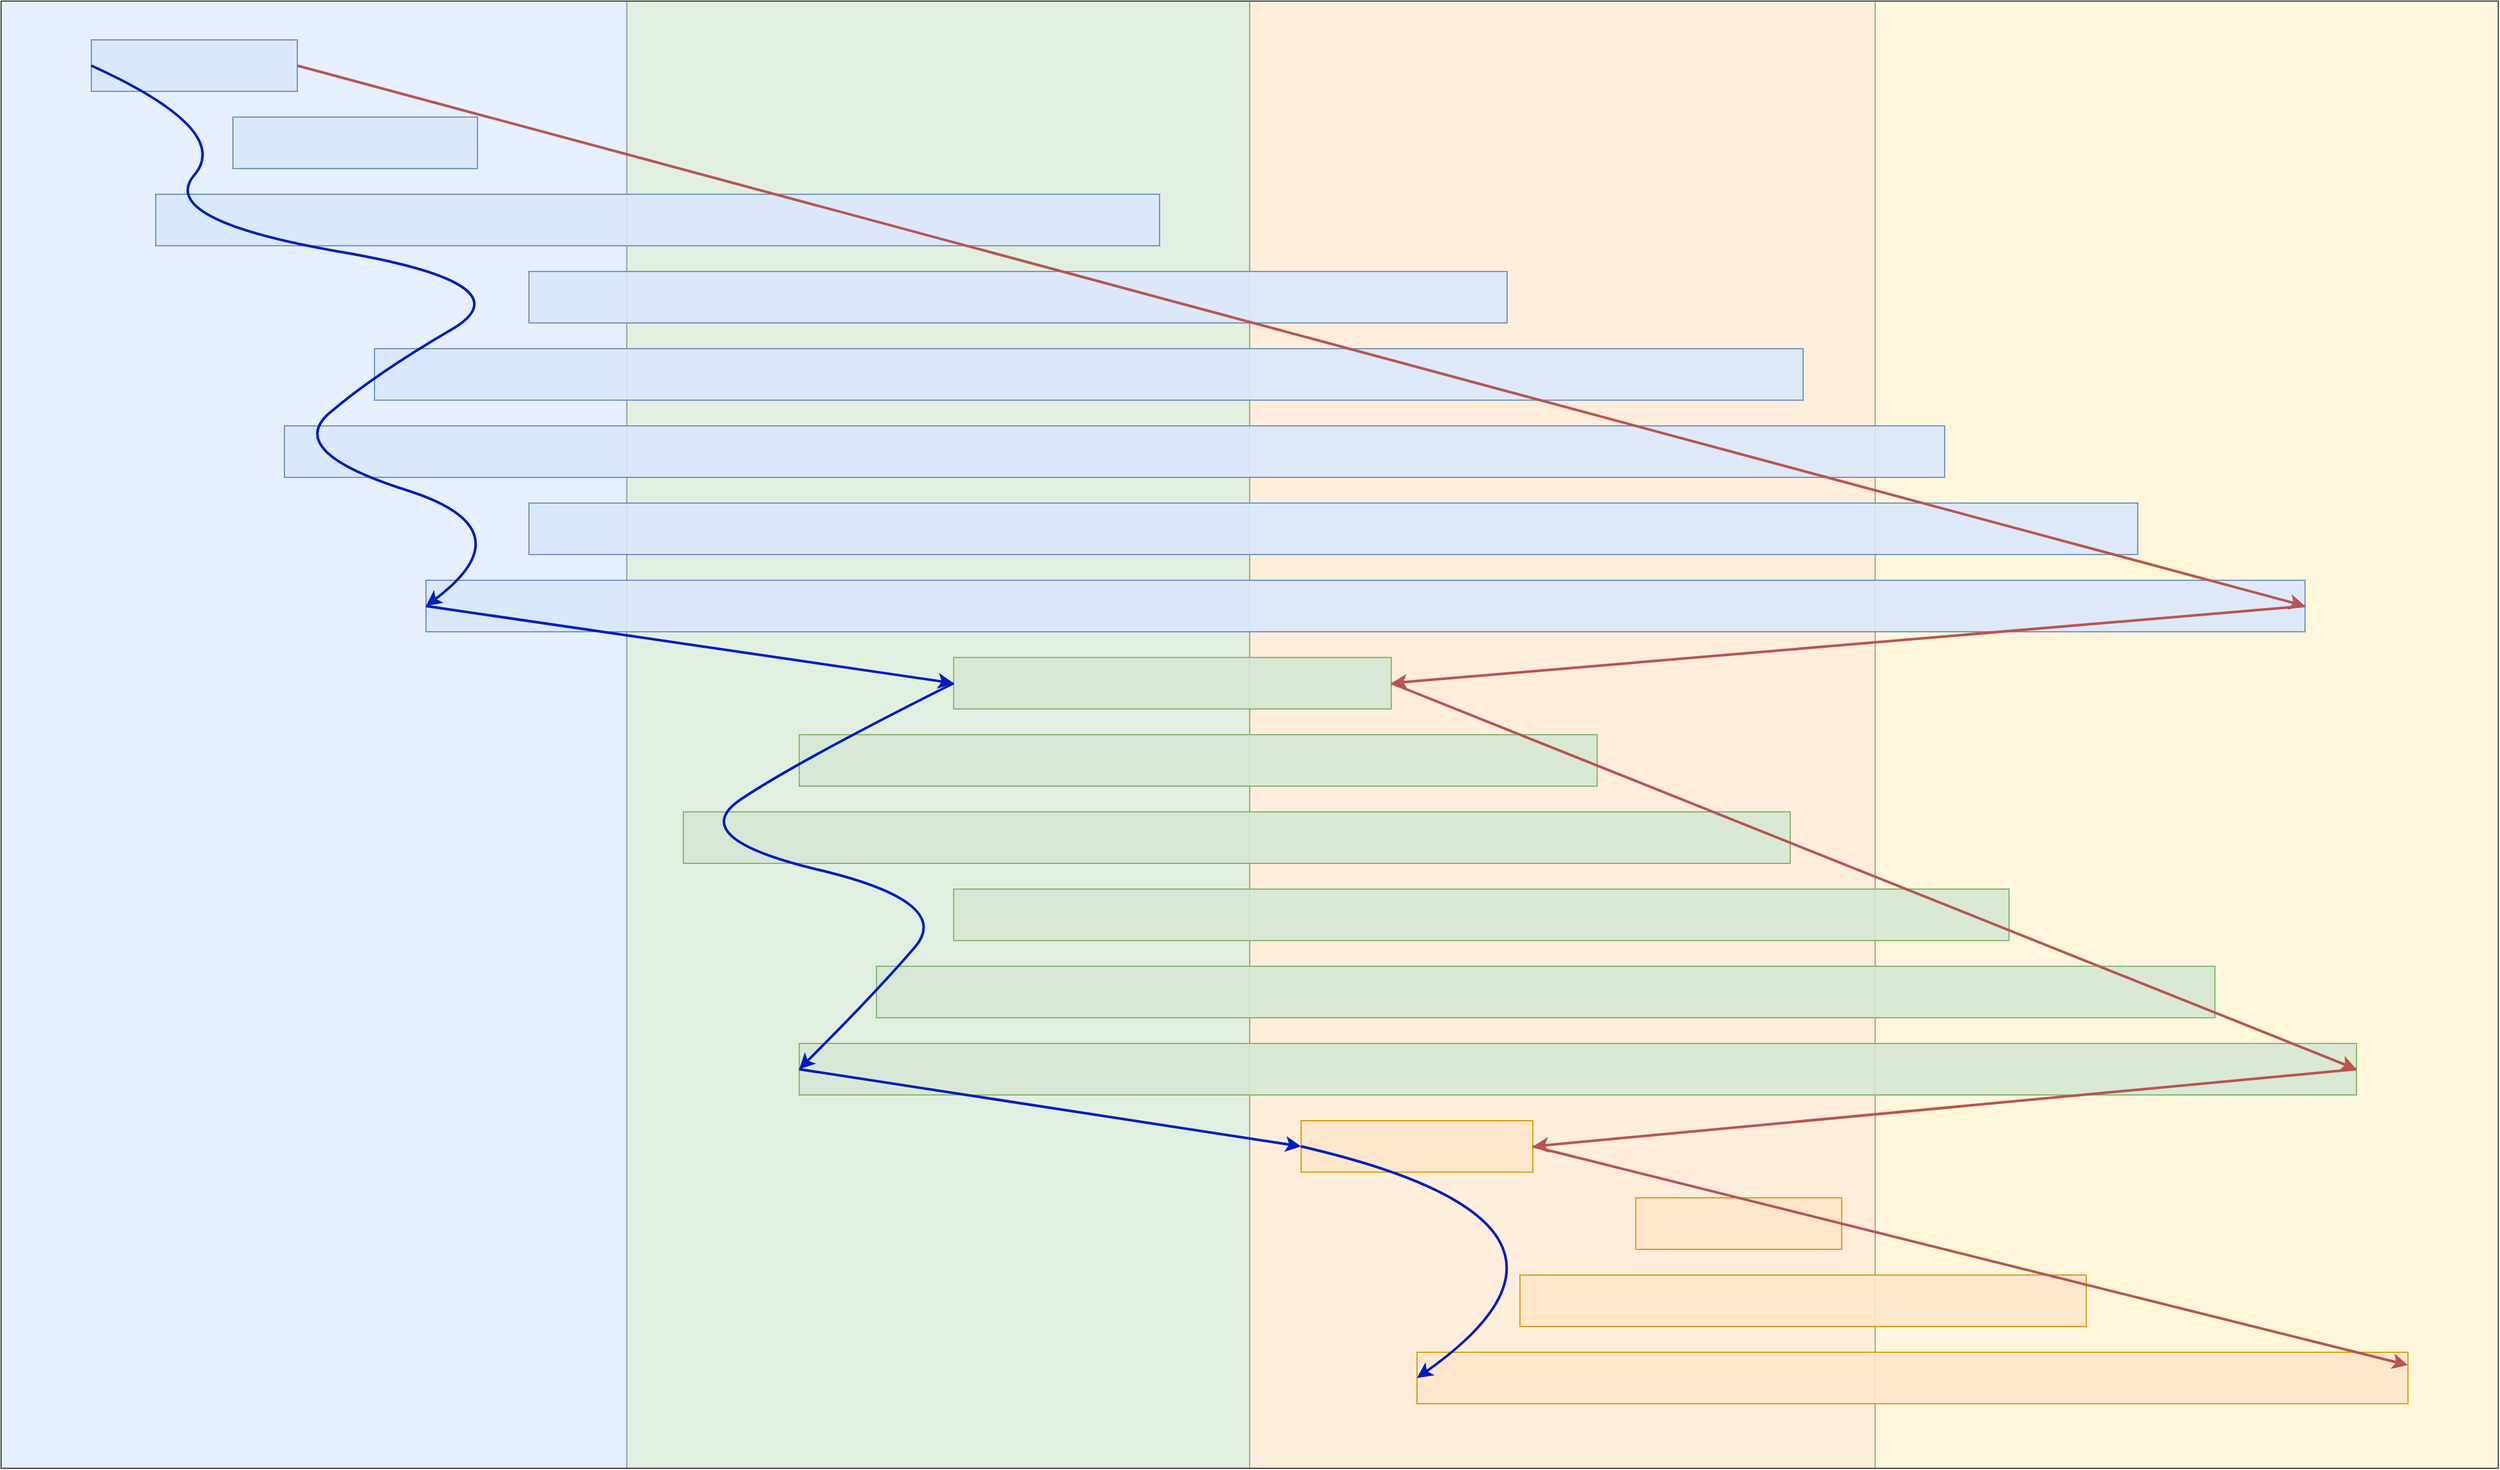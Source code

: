 <mxfile version="26.0.9" pages="2">
  <diagram name="第 1 页" id="28l4oXV9LbGAEuBednzb">
    <mxGraphModel dx="3124" dy="1818" grid="1" gridSize="10" guides="1" tooltips="1" connect="1" arrows="1" fold="1" page="1" pageScale="1" pageWidth="2560" pageHeight="1440" background="none" math="0" shadow="0">
      <root>
        <mxCell id="0" />
        <mxCell id="1" parent="0" />
        <mxCell id="bdImK2pdF9n6uEm0vqo8-24" value="" style="shape=table;startSize=0;container=1;collapsible=0;childLayout=tableLayout;movable=0;resizable=0;rotatable=0;deletable=0;editable=0;locked=1;connectable=0;" parent="1" vertex="1">
          <mxGeometry x="310" y="150" width="1940" height="1140" as="geometry" />
        </mxCell>
        <mxCell id="bdImK2pdF9n6uEm0vqo8-25" value="" style="shape=tableRow;horizontal=0;startSize=0;swimlaneHead=0;swimlaneBody=0;strokeColor=inherit;top=0;left=0;bottom=0;right=0;collapsible=0;dropTarget=0;fillColor=none;points=[[0,0.5],[1,0.5]];portConstraint=eastwest;opacity=80;" parent="bdImK2pdF9n6uEm0vqo8-24" vertex="1">
          <mxGeometry width="1940" height="1140" as="geometry" />
        </mxCell>
        <mxCell id="bdImK2pdF9n6uEm0vqo8-26" value="" style="shape=partialRectangle;html=1;whiteSpace=wrap;connectable=0;strokeColor=#6c8ebf;overflow=hidden;fillColor=#dae8fc;top=0;left=0;bottom=0;right=0;pointerEvents=1;opacity=70;" parent="bdImK2pdF9n6uEm0vqo8-25" vertex="1">
          <mxGeometry width="486" height="1140" as="geometry">
            <mxRectangle width="486" height="1140" as="alternateBounds" />
          </mxGeometry>
        </mxCell>
        <mxCell id="bdImK2pdF9n6uEm0vqo8-27" value="" style="shape=partialRectangle;html=1;whiteSpace=wrap;connectable=0;strokeColor=#82b366;overflow=hidden;fillColor=#d5e8d4;top=0;left=0;bottom=0;right=0;pointerEvents=1;opacity=70;" parent="bdImK2pdF9n6uEm0vqo8-25" vertex="1">
          <mxGeometry x="486" width="484" height="1140" as="geometry">
            <mxRectangle width="484" height="1140" as="alternateBounds" />
          </mxGeometry>
        </mxCell>
        <mxCell id="bdImK2pdF9n6uEm0vqo8-28" value="" style="shape=partialRectangle;html=1;whiteSpace=wrap;connectable=0;strokeColor=#d79b00;overflow=hidden;fillColor=#ffe6cc;top=0;left=0;bottom=0;right=0;pointerEvents=1;opacity=70;" parent="bdImK2pdF9n6uEm0vqo8-25" vertex="1">
          <mxGeometry x="970" width="486" height="1140" as="geometry">
            <mxRectangle width="486" height="1140" as="alternateBounds" />
          </mxGeometry>
        </mxCell>
        <mxCell id="bdImK2pdF9n6uEm0vqo8-29" value="" style="shape=partialRectangle;html=1;whiteSpace=wrap;connectable=0;strokeColor=#d6b656;overflow=hidden;fillColor=#fff2cc;top=0;left=0;bottom=0;right=0;pointerEvents=1;opacity=70;" parent="bdImK2pdF9n6uEm0vqo8-25" vertex="1">
          <mxGeometry x="1456" width="484" height="1140" as="geometry">
            <mxRectangle width="484" height="1140" as="alternateBounds" />
          </mxGeometry>
        </mxCell>
        <mxCell id="bdImK2pdF9n6uEm0vqo8-30" value="" style="rounded=0;whiteSpace=wrap;html=1;fillColor=#dae8fc;strokeColor=#6c8ebf;opacity=90;" parent="1" vertex="1">
          <mxGeometry x="380" y="180" width="160" height="40" as="geometry" />
        </mxCell>
        <mxCell id="bdImK2pdF9n6uEm0vqo8-35" value="" style="rounded=0;whiteSpace=wrap;html=1;fillColor=#dae8fc;strokeColor=#6c8ebf;opacity=90;" parent="1" vertex="1">
          <mxGeometry x="490" y="240" width="190" height="40" as="geometry" />
        </mxCell>
        <mxCell id="bdImK2pdF9n6uEm0vqo8-36" value="" style="rounded=0;whiteSpace=wrap;html=1;fillColor=#dae8fc;strokeColor=#6c8ebf;opacity=90;" parent="1" vertex="1">
          <mxGeometry x="430" y="300" width="780" height="40" as="geometry" />
        </mxCell>
        <mxCell id="bdImK2pdF9n6uEm0vqo8-37" value="" style="rounded=0;whiteSpace=wrap;html=1;fillColor=#dae8fc;strokeColor=#6c8ebf;opacity=90;" parent="1" vertex="1">
          <mxGeometry x="720" y="360" width="760" height="40" as="geometry" />
        </mxCell>
        <mxCell id="bdImK2pdF9n6uEm0vqo8-38" value="" style="rounded=0;whiteSpace=wrap;html=1;fillColor=#dae8fc;strokeColor=#6c8ebf;opacity=90;" parent="1" vertex="1">
          <mxGeometry x="600" y="420" width="1110" height="40" as="geometry" />
        </mxCell>
        <mxCell id="bdImK2pdF9n6uEm0vqo8-39" value="" style="rounded=0;whiteSpace=wrap;html=1;fillColor=#dae8fc;strokeColor=#6c8ebf;opacity=90;" parent="1" vertex="1">
          <mxGeometry x="530" y="480" width="1290" height="40" as="geometry" />
        </mxCell>
        <mxCell id="bdImK2pdF9n6uEm0vqo8-40" value="" style="rounded=0;whiteSpace=wrap;html=1;fillColor=#dae8fc;strokeColor=#6c8ebf;opacity=90;" parent="1" vertex="1">
          <mxGeometry x="720" y="540" width="1250" height="40" as="geometry" />
        </mxCell>
        <mxCell id="bdImK2pdF9n6uEm0vqo8-41" value="" style="rounded=0;whiteSpace=wrap;html=1;fillColor=#dae8fc;strokeColor=#6c8ebf;opacity=90;" parent="1" vertex="1">
          <mxGeometry x="640" y="600" width="1460" height="40" as="geometry" />
        </mxCell>
        <mxCell id="bdImK2pdF9n6uEm0vqo8-42" value="" style="rounded=0;whiteSpace=wrap;html=1;fillColor=#d5e8d4;strokeColor=#82b366;opacity=90;" parent="1" vertex="1">
          <mxGeometry x="1050" y="660" width="340" height="40" as="geometry" />
        </mxCell>
        <mxCell id="bdImK2pdF9n6uEm0vqo8-43" value="" style="rounded=0;whiteSpace=wrap;html=1;fillColor=#d5e8d4;strokeColor=#82b366;opacity=90;" parent="1" vertex="1">
          <mxGeometry x="930" y="720" width="620" height="40" as="geometry" />
        </mxCell>
        <mxCell id="bdImK2pdF9n6uEm0vqo8-44" value="" style="rounded=0;whiteSpace=wrap;html=1;fillColor=#d5e8d4;strokeColor=#82b366;opacity=90;" parent="1" vertex="1">
          <mxGeometry x="840" y="780" width="860" height="40" as="geometry" />
        </mxCell>
        <mxCell id="bdImK2pdF9n6uEm0vqo8-45" value="" style="rounded=0;whiteSpace=wrap;html=1;fillColor=#d5e8d4;strokeColor=#82b366;opacity=90;" parent="1" vertex="1">
          <mxGeometry x="1050" y="840" width="820" height="40" as="geometry" />
        </mxCell>
        <mxCell id="bdImK2pdF9n6uEm0vqo8-46" value="" style="rounded=0;whiteSpace=wrap;html=1;fillColor=#d5e8d4;strokeColor=#82b366;opacity=90;" parent="1" vertex="1">
          <mxGeometry x="990" y="900" width="1040" height="40" as="geometry" />
        </mxCell>
        <mxCell id="bdImK2pdF9n6uEm0vqo8-47" value="" style="rounded=0;whiteSpace=wrap;html=1;fillColor=#d5e8d4;strokeColor=#82b366;opacity=90;" parent="1" vertex="1">
          <mxGeometry x="930" y="960" width="1210" height="40" as="geometry" />
        </mxCell>
        <mxCell id="bdImK2pdF9n6uEm0vqo8-48" value="" style="rounded=0;whiteSpace=wrap;html=1;fillColor=#ffe6cc;strokeColor=#d79b00;opacity=90;" parent="1" vertex="1">
          <mxGeometry x="1320" y="1020" width="180" height="40" as="geometry" />
        </mxCell>
        <mxCell id="bdImK2pdF9n6uEm0vqo8-49" value="" style="rounded=0;whiteSpace=wrap;html=1;fillColor=#ffe6cc;strokeColor=#d79b00;opacity=90;" parent="1" vertex="1">
          <mxGeometry x="1580" y="1080" width="160" height="40" as="geometry" />
        </mxCell>
        <mxCell id="bdImK2pdF9n6uEm0vqo8-50" value="" style="rounded=0;whiteSpace=wrap;html=1;fillColor=#ffe6cc;strokeColor=#d79b00;opacity=90;" parent="1" vertex="1">
          <mxGeometry x="1490" y="1140" width="440" height="40" as="geometry" />
        </mxCell>
        <mxCell id="bdImK2pdF9n6uEm0vqo8-51" value="" style="rounded=0;whiteSpace=wrap;html=1;fillColor=#ffe6cc;strokeColor=#d79b00;opacity=90;" parent="1" vertex="1">
          <mxGeometry x="1410" y="1200" width="770" height="40" as="geometry" />
        </mxCell>
        <mxCell id="XIscwitH9dNIGniiweAP-10" value="" style="curved=1;endArrow=classic;html=1;rounded=0;entryX=0;entryY=0.5;entryDx=0;entryDy=0;exitX=0;exitY=0.5;exitDx=0;exitDy=0;strokeWidth=2;fillColor=#0050ef;strokeColor=#001DBC;" parent="1" source="bdImK2pdF9n6uEm0vqo8-30" target="bdImK2pdF9n6uEm0vqo8-41" edge="1">
          <mxGeometry width="50" height="50" relative="1" as="geometry">
            <mxPoint x="30" y="620" as="sourcePoint" />
            <mxPoint x="270" y="340" as="targetPoint" />
            <Array as="points">
              <mxPoint x="490" y="250" />
              <mxPoint x="430" y="320" />
              <mxPoint x="720" y="370" />
              <mxPoint x="600" y="440" />
              <mxPoint x="530" y="500" />
              <mxPoint x="720" y="560" />
            </Array>
          </mxGeometry>
        </mxCell>
        <mxCell id="XIscwitH9dNIGniiweAP-11" value="" style="curved=1;endArrow=classic;html=1;rounded=0;entryX=0;entryY=0.5;entryDx=0;entryDy=0;exitX=0;exitY=0.5;exitDx=0;exitDy=0;strokeWidth=2;fillColor=#0050ef;strokeColor=#001DBC;" parent="1" source="bdImK2pdF9n6uEm0vqo8-42" target="bdImK2pdF9n6uEm0vqo8-47" edge="1">
          <mxGeometry width="50" height="50" relative="1" as="geometry">
            <mxPoint x="90" y="830" as="sourcePoint" />
            <mxPoint x="270" y="610" as="targetPoint" />
            <Array as="points">
              <mxPoint x="930" y="740" />
              <mxPoint x="840" y="800" />
              <mxPoint x="1050" y="850" />
              <mxPoint x="990" y="920" />
            </Array>
          </mxGeometry>
        </mxCell>
        <mxCell id="XIscwitH9dNIGniiweAP-12" value="" style="curved=1;endArrow=classic;html=1;rounded=0;entryX=0;entryY=0.5;entryDx=0;entryDy=0;exitX=0;exitY=0.5;exitDx=0;exitDy=0;strokeWidth=2;fillColor=#0050ef;strokeColor=#001DBC;" parent="1" source="bdImK2pdF9n6uEm0vqo8-48" target="bdImK2pdF9n6uEm0vqo8-51" edge="1">
          <mxGeometry width="50" height="50" relative="1" as="geometry">
            <mxPoint x="1100" y="1120" as="sourcePoint" />
            <mxPoint x="1150" y="1070" as="targetPoint" />
            <Array as="points">
              <mxPoint x="1580" y="1100" />
            </Array>
          </mxGeometry>
        </mxCell>
        <mxCell id="XIscwitH9dNIGniiweAP-13" value="" style="endArrow=classic;html=1;rounded=0;curved=1;entryX=1;entryY=0.5;entryDx=0;entryDy=0;strokeWidth=2;fillColor=#f8cecc;strokeColor=#b85450;" parent="1" target="bdImK2pdF9n6uEm0vqo8-41" edge="1">
          <mxGeometry width="50" height="50" relative="1" as="geometry">
            <mxPoint x="540" y="200" as="sourcePoint" />
            <mxPoint x="590" y="150" as="targetPoint" />
          </mxGeometry>
        </mxCell>
        <mxCell id="XIscwitH9dNIGniiweAP-14" value="" style="endArrow=classic;html=1;rounded=0;curved=1;exitX=1;exitY=0.5;exitDx=0;exitDy=0;entryX=1;entryY=0.5;entryDx=0;entryDy=0;strokeWidth=2;fillColor=#f8cecc;strokeColor=#b85450;" parent="1" source="bdImK2pdF9n6uEm0vqo8-41" target="bdImK2pdF9n6uEm0vqo8-42" edge="1">
          <mxGeometry width="50" height="50" relative="1" as="geometry">
            <mxPoint x="1880" y="810" as="sourcePoint" />
            <mxPoint x="1930" y="760" as="targetPoint" />
          </mxGeometry>
        </mxCell>
        <mxCell id="XIscwitH9dNIGniiweAP-15" value="" style="endArrow=classic;html=1;rounded=0;curved=1;entryX=1;entryY=0.5;entryDx=0;entryDy=0;exitX=1;exitY=0.5;exitDx=0;exitDy=0;strokeWidth=2;fillColor=#f8cecc;strokeColor=#b85450;" parent="1" source="bdImK2pdF9n6uEm0vqo8-42" target="bdImK2pdF9n6uEm0vqo8-47" edge="1">
          <mxGeometry width="50" height="50" relative="1" as="geometry">
            <mxPoint x="1710" y="770" as="sourcePoint" />
            <mxPoint x="1760" y="720" as="targetPoint" />
          </mxGeometry>
        </mxCell>
        <mxCell id="XIscwitH9dNIGniiweAP-16" value="" style="endArrow=classic;html=1;rounded=0;curved=1;entryX=1;entryY=0.25;entryDx=0;entryDy=0;exitX=1;exitY=0.5;exitDx=0;exitDy=0;strokeWidth=2;fillColor=#f8cecc;strokeColor=#b85450;" parent="1" source="bdImK2pdF9n6uEm0vqo8-48" target="bdImK2pdF9n6uEm0vqo8-51" edge="1">
          <mxGeometry width="50" height="50" relative="1" as="geometry">
            <mxPoint x="2100" y="1090" as="sourcePoint" />
            <mxPoint x="2150" y="1040" as="targetPoint" />
          </mxGeometry>
        </mxCell>
        <mxCell id="XIscwitH9dNIGniiweAP-17" value="" style="endArrow=classic;html=1;rounded=0;curved=1;entryX=1;entryY=0.5;entryDx=0;entryDy=0;exitX=1;exitY=0.5;exitDx=0;exitDy=0;strokeWidth=2;fillColor=#f8cecc;strokeColor=#b85450;" parent="1" source="bdImK2pdF9n6uEm0vqo8-47" target="bdImK2pdF9n6uEm0vqo8-48" edge="1">
          <mxGeometry width="50" height="50" relative="1" as="geometry">
            <mxPoint x="2090" y="1130" as="sourcePoint" />
            <mxPoint x="2140" y="1080" as="targetPoint" />
          </mxGeometry>
        </mxCell>
        <mxCell id="4EFSOfkv4Dh9FEwjnSnY-1" style="edgeStyle=none;rounded=0;orthogonalLoop=1;jettySize=auto;html=1;exitX=0;exitY=0.5;exitDx=0;exitDy=0;strokeWidth=2;fillColor=#0050ef;strokeColor=#001DBC;" parent="1" source="bdImK2pdF9n6uEm0vqo8-41" edge="1">
          <mxGeometry relative="1" as="geometry">
            <mxPoint x="1050.0" y="680" as="targetPoint" />
          </mxGeometry>
        </mxCell>
        <mxCell id="4EFSOfkv4Dh9FEwjnSnY-2" style="edgeStyle=none;rounded=0;orthogonalLoop=1;jettySize=auto;html=1;exitX=0;exitY=0.5;exitDx=0;exitDy=0;entryX=0;entryY=0.5;entryDx=0;entryDy=0;strokeWidth=2;fillColor=#0050ef;strokeColor=#001DBC;" parent="1" source="bdImK2pdF9n6uEm0vqo8-47" target="bdImK2pdF9n6uEm0vqo8-48" edge="1">
          <mxGeometry relative="1" as="geometry" />
        </mxCell>
      </root>
    </mxGraphModel>
  </diagram>
  <diagram id="2vuG3i7vVBRomdrLMXuV" name="第 2 页">
    <mxGraphModel dx="1562" dy="909" grid="1" gridSize="10" guides="1" tooltips="1" connect="1" arrows="1" fold="1" page="1" pageScale="1" pageWidth="2560" pageHeight="1440" math="0" shadow="0">
      <root>
        <mxCell id="0" />
        <mxCell id="1" parent="0" />
        <mxCell id="gpxAyObssbTUDatlN_iU-1" value="" style="shape=table;startSize=0;container=1;collapsible=0;childLayout=tableLayout;movable=0;resizable=0;rotatable=0;deletable=0;editable=0;locked=1;connectable=0;" parent="1" vertex="1">
          <mxGeometry x="310" y="150" width="1940" height="1140" as="geometry" />
        </mxCell>
        <mxCell id="gpxAyObssbTUDatlN_iU-2" value="" style="shape=tableRow;horizontal=0;startSize=0;swimlaneHead=0;swimlaneBody=0;strokeColor=inherit;top=0;left=0;bottom=0;right=0;collapsible=0;dropTarget=0;fillColor=none;points=[[0,0.5],[1,0.5]];portConstraint=eastwest;opacity=80;" parent="gpxAyObssbTUDatlN_iU-1" vertex="1">
          <mxGeometry width="1940" height="1140" as="geometry" />
        </mxCell>
        <mxCell id="gpxAyObssbTUDatlN_iU-3" value="" style="shape=partialRectangle;html=1;whiteSpace=wrap;connectable=0;strokeColor=#6c8ebf;overflow=hidden;fillColor=#dae8fc;top=0;left=0;bottom=0;right=0;pointerEvents=1;opacity=70;" parent="gpxAyObssbTUDatlN_iU-2" vertex="1">
          <mxGeometry width="486" height="1140" as="geometry">
            <mxRectangle width="486" height="1140" as="alternateBounds" />
          </mxGeometry>
        </mxCell>
        <mxCell id="gpxAyObssbTUDatlN_iU-4" value="" style="shape=partialRectangle;html=1;whiteSpace=wrap;connectable=0;strokeColor=#82b366;overflow=hidden;fillColor=#d5e8d4;top=0;left=0;bottom=0;right=0;pointerEvents=1;opacity=70;" parent="gpxAyObssbTUDatlN_iU-2" vertex="1">
          <mxGeometry x="486" width="484" height="1140" as="geometry">
            <mxRectangle width="484" height="1140" as="alternateBounds" />
          </mxGeometry>
        </mxCell>
        <mxCell id="gpxAyObssbTUDatlN_iU-5" value="" style="shape=partialRectangle;html=1;whiteSpace=wrap;connectable=0;strokeColor=#d79b00;overflow=hidden;fillColor=#ffe6cc;top=0;left=0;bottom=0;right=0;pointerEvents=1;opacity=70;" parent="gpxAyObssbTUDatlN_iU-2" vertex="1">
          <mxGeometry x="970" width="486" height="1140" as="geometry">
            <mxRectangle width="486" height="1140" as="alternateBounds" />
          </mxGeometry>
        </mxCell>
        <mxCell id="gpxAyObssbTUDatlN_iU-6" value="" style="shape=partialRectangle;html=1;whiteSpace=wrap;connectable=0;strokeColor=#d6b656;overflow=hidden;fillColor=#fff2cc;top=0;left=0;bottom=0;right=0;pointerEvents=1;opacity=70;" parent="gpxAyObssbTUDatlN_iU-2" vertex="1">
          <mxGeometry x="1456" width="484" height="1140" as="geometry">
            <mxRectangle width="484" height="1140" as="alternateBounds" />
          </mxGeometry>
        </mxCell>
        <mxCell id="gpxAyObssbTUDatlN_iU-7" value="" style="rounded=0;whiteSpace=wrap;html=1;fillColor=#dae8fc;strokeColor=#6c8ebf;opacity=90;" parent="1" vertex="1">
          <mxGeometry x="380" y="180" width="160" height="40" as="geometry" />
        </mxCell>
        <mxCell id="gpxAyObssbTUDatlN_iU-8" value="" style="rounded=0;whiteSpace=wrap;html=1;fillColor=#dae8fc;strokeColor=#6c8ebf;opacity=90;" parent="1" vertex="1">
          <mxGeometry x="490" y="240" width="190" height="40" as="geometry" />
        </mxCell>
        <mxCell id="gpxAyObssbTUDatlN_iU-9" value="" style="rounded=0;whiteSpace=wrap;html=1;fillColor=#dae8fc;strokeColor=#6c8ebf;opacity=90;" parent="1" vertex="1">
          <mxGeometry x="430" y="300" width="780" height="40" as="geometry" />
        </mxCell>
        <mxCell id="gpxAyObssbTUDatlN_iU-10" value="" style="rounded=0;whiteSpace=wrap;html=1;fillColor=#dae8fc;strokeColor=#6c8ebf;opacity=90;" parent="1" vertex="1">
          <mxGeometry x="720" y="360" width="760" height="40" as="geometry" />
        </mxCell>
        <mxCell id="gpxAyObssbTUDatlN_iU-11" value="" style="rounded=0;whiteSpace=wrap;html=1;fillColor=#dae8fc;strokeColor=#6c8ebf;opacity=90;" parent="1" vertex="1">
          <mxGeometry x="600" y="420" width="1110" height="40" as="geometry" />
        </mxCell>
        <mxCell id="gpxAyObssbTUDatlN_iU-12" value="" style="rounded=0;whiteSpace=wrap;html=1;fillColor=#dae8fc;strokeColor=#6c8ebf;opacity=90;" parent="1" vertex="1">
          <mxGeometry x="530" y="480" width="1290" height="40" as="geometry" />
        </mxCell>
        <mxCell id="gpxAyObssbTUDatlN_iU-13" value="" style="rounded=0;whiteSpace=wrap;html=1;fillColor=#dae8fc;strokeColor=#6c8ebf;opacity=90;" parent="1" vertex="1">
          <mxGeometry x="720" y="540" width="1250" height="40" as="geometry" />
        </mxCell>
        <mxCell id="gpxAyObssbTUDatlN_iU-14" value="" style="rounded=0;whiteSpace=wrap;html=1;fillColor=#dae8fc;strokeColor=#6c8ebf;opacity=90;" parent="1" vertex="1">
          <mxGeometry x="640" y="600" width="1460" height="40" as="geometry" />
        </mxCell>
        <mxCell id="gpxAyObssbTUDatlN_iU-15" value="" style="rounded=0;whiteSpace=wrap;html=1;fillColor=#d5e8d4;strokeColor=#82b366;opacity=90;" parent="1" vertex="1">
          <mxGeometry x="1050" y="960" width="340" height="40" as="geometry" />
        </mxCell>
        <mxCell id="gpxAyObssbTUDatlN_iU-16" value="" style="rounded=0;whiteSpace=wrap;html=1;fillColor=#d5e8d4;strokeColor=#82b366;opacity=90;" parent="1" vertex="1">
          <mxGeometry x="930" y="900" width="620" height="40" as="geometry" />
        </mxCell>
        <mxCell id="gpxAyObssbTUDatlN_iU-17" value="" style="rounded=0;whiteSpace=wrap;html=1;fillColor=#d5e8d4;strokeColor=#82b366;opacity=90;" parent="1" vertex="1">
          <mxGeometry x="840" y="840" width="860" height="40" as="geometry" />
        </mxCell>
        <mxCell id="gpxAyObssbTUDatlN_iU-18" value="" style="rounded=0;whiteSpace=wrap;html=1;fillColor=#d5e8d4;strokeColor=#82b366;opacity=90;" parent="1" vertex="1">
          <mxGeometry x="1040" y="780" width="820" height="40" as="geometry" />
        </mxCell>
        <mxCell id="gpxAyObssbTUDatlN_iU-19" value="" style="rounded=0;whiteSpace=wrap;html=1;fillColor=#d5e8d4;strokeColor=#82b366;opacity=90;" parent="1" vertex="1">
          <mxGeometry x="990" y="720" width="1040" height="40" as="geometry" />
        </mxCell>
        <mxCell id="gpxAyObssbTUDatlN_iU-20" value="" style="rounded=0;whiteSpace=wrap;html=1;fillColor=#d5e8d4;strokeColor=#82b366;opacity=90;" parent="1" vertex="1">
          <mxGeometry x="930" y="660" width="1210" height="40" as="geometry" />
        </mxCell>
        <mxCell id="gpxAyObssbTUDatlN_iU-21" value="" style="rounded=0;whiteSpace=wrap;html=1;fillColor=#ffe6cc;strokeColor=#d79b00;opacity=90;" parent="1" vertex="1">
          <mxGeometry x="1320" y="1020" width="180" height="40" as="geometry" />
        </mxCell>
        <mxCell id="gpxAyObssbTUDatlN_iU-22" value="" style="rounded=0;whiteSpace=wrap;html=1;fillColor=#ffe6cc;strokeColor=#d79b00;opacity=90;" parent="1" vertex="1">
          <mxGeometry x="1580" y="1080" width="160" height="40" as="geometry" />
        </mxCell>
        <mxCell id="gpxAyObssbTUDatlN_iU-23" value="" style="rounded=0;whiteSpace=wrap;html=1;fillColor=#ffe6cc;strokeColor=#d79b00;opacity=90;" parent="1" vertex="1">
          <mxGeometry x="1490" y="1140" width="440" height="40" as="geometry" />
        </mxCell>
        <mxCell id="gpxAyObssbTUDatlN_iU-24" value="" style="rounded=0;whiteSpace=wrap;html=1;fillColor=#ffe6cc;strokeColor=#d79b00;opacity=90;" parent="1" vertex="1">
          <mxGeometry x="1410" y="1200" width="770" height="40" as="geometry" />
        </mxCell>
        <mxCell id="G4t2pvots_HDDIClylF2-1" value="" style="curved=1;endArrow=classic;html=1;rounded=0;entryX=0;entryY=0.5;entryDx=0;entryDy=0;exitX=0;exitY=0.5;exitDx=0;exitDy=0;strokeWidth=2;fillColor=#0050ef;strokeColor=#001DBC;" parent="1" edge="1">
          <mxGeometry width="50" height="50" relative="1" as="geometry">
            <mxPoint x="380" y="200" as="sourcePoint" />
            <mxPoint x="640" y="620" as="targetPoint" />
            <Array as="points">
              <mxPoint x="490" y="250" />
              <mxPoint x="430" y="320" />
              <mxPoint x="720" y="370" />
              <mxPoint x="600" y="440" />
              <mxPoint x="530" y="500" />
              <mxPoint x="720" y="560" />
            </Array>
          </mxGeometry>
        </mxCell>
        <mxCell id="G4t2pvots_HDDIClylF2-2" value="" style="curved=1;endArrow=classic;html=1;rounded=0;entryX=0;entryY=0.5;entryDx=0;entryDy=0;exitX=0;exitY=0.25;exitDx=0;exitDy=0;strokeWidth=2;fillColor=#0050ef;strokeColor=#001DBC;" parent="1" source="gpxAyObssbTUDatlN_iU-20" target="gpxAyObssbTUDatlN_iU-15" edge="1">
          <mxGeometry width="50" height="50" relative="1" as="geometry">
            <mxPoint x="1050" y="680" as="sourcePoint" />
            <mxPoint x="930" y="980" as="targetPoint" />
            <Array as="points">
              <mxPoint x="1000" y="740" />
              <mxPoint x="1040" y="800" />
              <mxPoint x="840" y="860" />
              <mxPoint x="930" y="920" />
            </Array>
          </mxGeometry>
        </mxCell>
        <mxCell id="G4t2pvots_HDDIClylF2-3" value="" style="curved=1;endArrow=classic;html=1;rounded=0;entryX=0;entryY=0.5;entryDx=0;entryDy=0;exitX=0;exitY=0.5;exitDx=0;exitDy=0;strokeWidth=2;fillColor=#0050ef;strokeColor=#001DBC;" parent="1" edge="1">
          <mxGeometry width="50" height="50" relative="1" as="geometry">
            <mxPoint x="1320" y="1040" as="sourcePoint" />
            <mxPoint x="1410" y="1220" as="targetPoint" />
            <Array as="points">
              <mxPoint x="1580" y="1100" />
            </Array>
          </mxGeometry>
        </mxCell>
        <mxCell id="G4t2pvots_HDDIClylF2-6" style="edgeStyle=none;rounded=0;orthogonalLoop=1;jettySize=auto;html=1;exitX=1;exitY=0.5;exitDx=0;exitDy=0;entryX=1;entryY=0.5;entryDx=0;entryDy=0;strokeWidth=2;fillColor=#d80073;strokeColor=#A50040;" parent="1" source="gpxAyObssbTUDatlN_iU-14" target="gpxAyObssbTUDatlN_iU-20" edge="1">
          <mxGeometry relative="1" as="geometry" />
        </mxCell>
        <mxCell id="G4t2pvots_HDDIClylF2-8" style="edgeStyle=none;rounded=0;orthogonalLoop=1;jettySize=auto;html=1;exitX=1;exitY=0.5;exitDx=0;exitDy=0;entryX=1;entryY=0.5;entryDx=0;entryDy=0;strokeWidth=2;fillColor=#d80073;strokeColor=#A50040;" parent="1" source="gpxAyObssbTUDatlN_iU-15" target="gpxAyObssbTUDatlN_iU-21" edge="1">
          <mxGeometry relative="1" as="geometry" />
        </mxCell>
        <mxCell id="G4t2pvots_HDDIClylF2-7" style="edgeStyle=none;rounded=0;orthogonalLoop=1;jettySize=auto;html=1;exitX=1;exitY=0.5;exitDx=0;exitDy=0;entryX=1;entryY=0.5;entryDx=0;entryDy=0;strokeWidth=2;fillColor=#d80073;strokeColor=#A50040;" parent="1" source="gpxAyObssbTUDatlN_iU-20" target="gpxAyObssbTUDatlN_iU-15" edge="1">
          <mxGeometry relative="1" as="geometry" />
        </mxCell>
        <mxCell id="G4t2pvots_HDDIClylF2-9" style="edgeStyle=none;rounded=0;orthogonalLoop=1;jettySize=auto;html=1;exitX=1;exitY=0.5;exitDx=0;exitDy=0;entryX=1;entryY=0.5;entryDx=0;entryDy=0;strokeWidth=2;fillColor=#d80073;strokeColor=#A50040;" parent="1" source="gpxAyObssbTUDatlN_iU-21" target="gpxAyObssbTUDatlN_iU-24" edge="1">
          <mxGeometry relative="1" as="geometry" />
        </mxCell>
        <mxCell id="G4t2pvots_HDDIClylF2-4" value="" style="endArrow=classic;html=1;rounded=0;curved=1;entryX=1;entryY=0.5;entryDx=0;entryDy=0;strokeWidth=2;fillColor=#d80073;strokeColor=#A50040;" parent="1" target="gpxAyObssbTUDatlN_iU-14" edge="1">
          <mxGeometry width="50" height="50" relative="1" as="geometry">
            <mxPoint x="540" y="200" as="sourcePoint" />
            <mxPoint x="590" y="150" as="targetPoint" />
          </mxGeometry>
        </mxCell>
        <mxCell id="VAv595RiaRj0DGU9kuSi-1" style="edgeStyle=none;rounded=0;orthogonalLoop=1;jettySize=auto;html=1;exitX=0;exitY=0.5;exitDx=0;exitDy=0;strokeWidth=2;fillColor=#0050ef;strokeColor=#001DBC;" parent="1" edge="1">
          <mxGeometry relative="1" as="geometry">
            <mxPoint x="940" y="680" as="targetPoint" />
            <mxPoint x="640" y="620" as="sourcePoint" />
          </mxGeometry>
        </mxCell>
        <mxCell id="VAv595RiaRj0DGU9kuSi-2" style="edgeStyle=none;rounded=0;orthogonalLoop=1;jettySize=auto;html=1;exitX=0;exitY=0.5;exitDx=0;exitDy=0;entryX=0;entryY=0.5;entryDx=0;entryDy=0;strokeWidth=2;fillColor=#0050ef;strokeColor=#001DBC;" parent="1" source="gpxAyObssbTUDatlN_iU-15" edge="1">
          <mxGeometry relative="1" as="geometry">
            <mxPoint x="930" y="980" as="sourcePoint" />
            <mxPoint x="1320" y="1040" as="targetPoint" />
          </mxGeometry>
        </mxCell>
      </root>
    </mxGraphModel>
  </diagram>
</mxfile>
